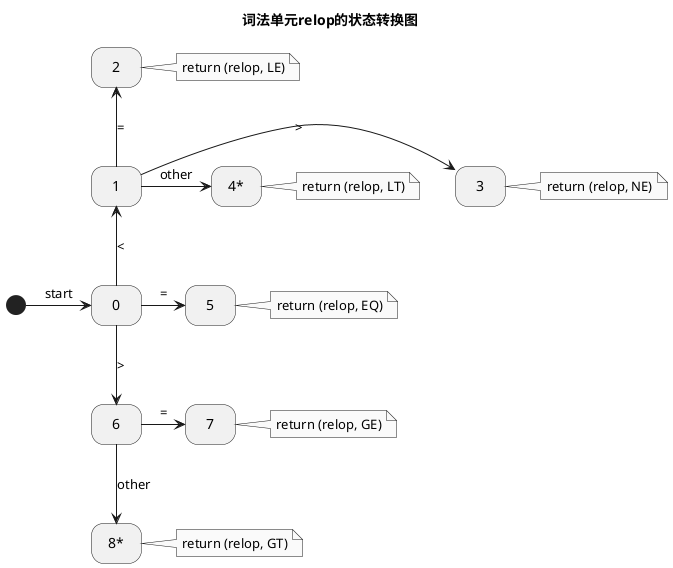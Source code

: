 @startuml
skinparam monochrome true
title 词法单元relop的状态转换图

hide empty description

[*] -> 0: start

state "4*" as 4
state "8*" as 8

0 -up-> 1: <
1 -up-> 2: =
1 -right-> 3: >
1 -right-> 4: other
0 -right-> 5: =
0 -down-> 6: >
6 -right-> 7: =
6 -down-> 8: other

note right of 2: return (relop, LE)
note right of 3: return (relop, NE)
note right of 4: return (relop, LT)
note right of 5: return (relop, EQ)
note right of 7: return (relop, GE)
note right of 8: return (relop, GT)

@enduml